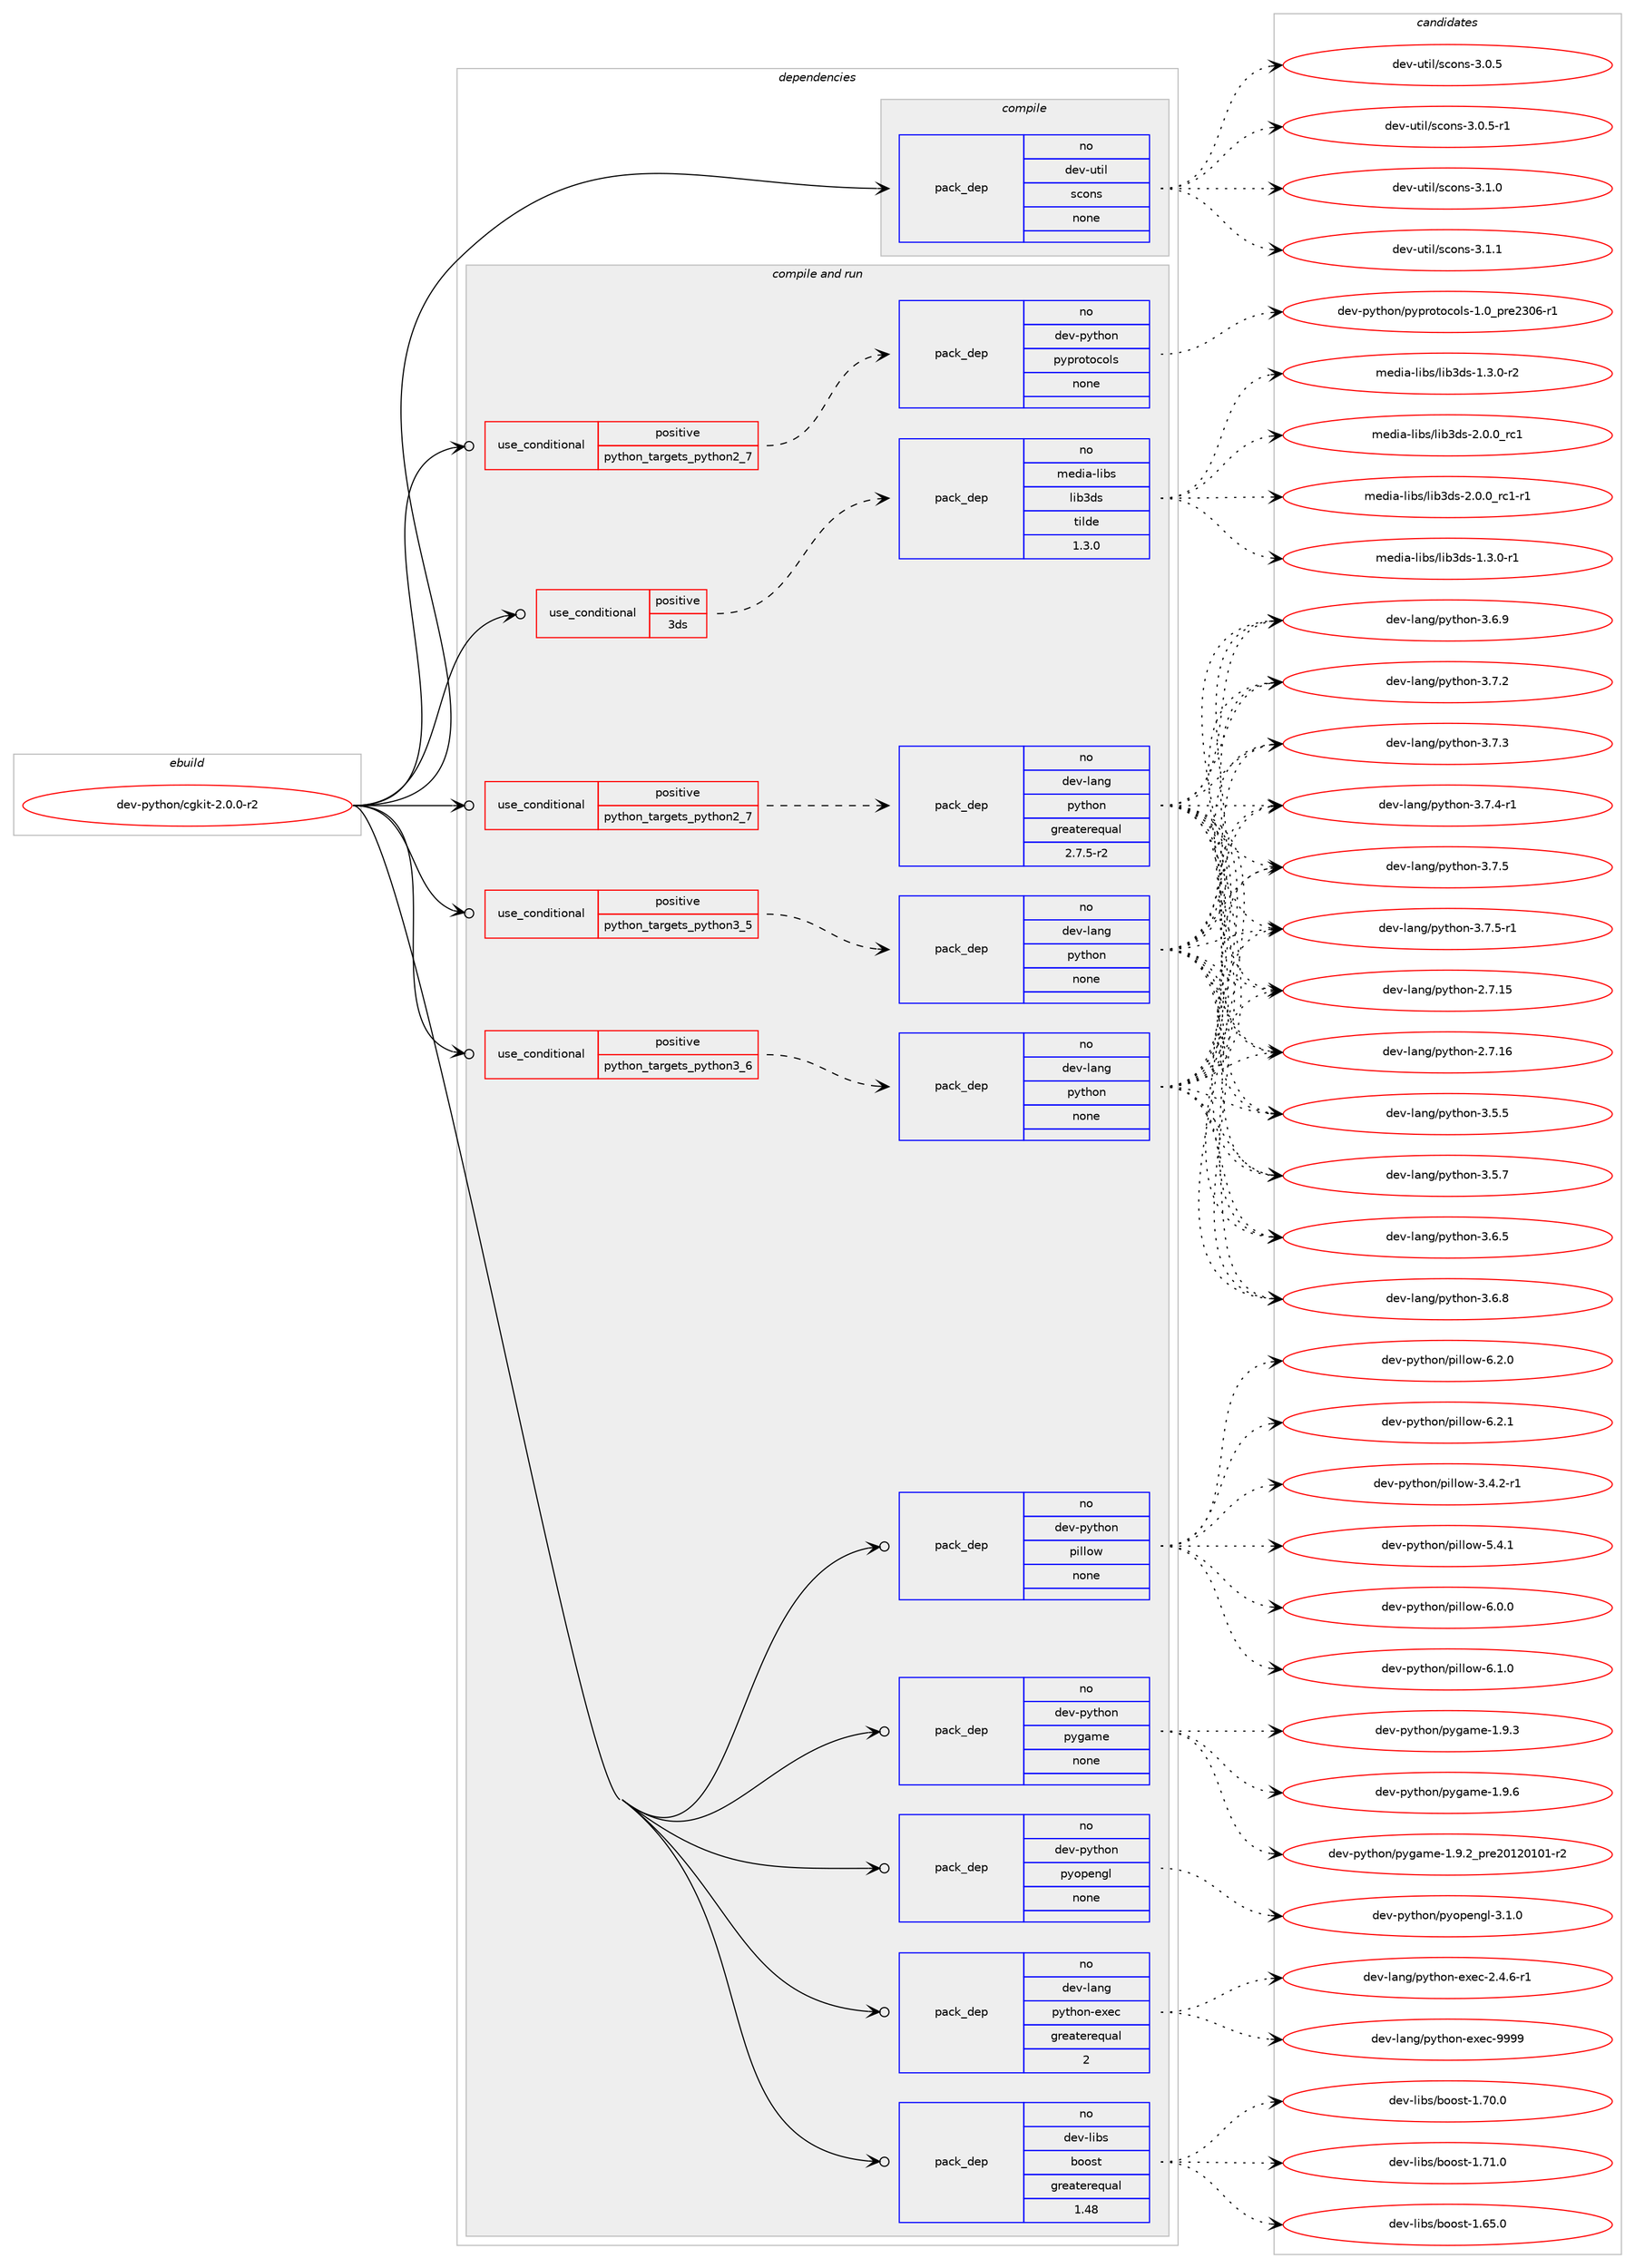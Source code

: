 digraph prolog {

# *************
# Graph options
# *************

newrank=true;
concentrate=true;
compound=true;
graph [rankdir=LR,fontname=Helvetica,fontsize=10,ranksep=1.5];#, ranksep=2.5, nodesep=0.2];
edge  [arrowhead=vee];
node  [fontname=Helvetica,fontsize=10];

# **********
# The ebuild
# **********

subgraph cluster_leftcol {
color=gray;
label=<<i>ebuild</i>>;
id [label="dev-python/cgkit-2.0.0-r2", color=red, width=4, href="../dev-python/cgkit-2.0.0-r2.svg"];
}

# ****************
# The dependencies
# ****************

subgraph cluster_midcol {
color=gray;
label=<<i>dependencies</i>>;
subgraph cluster_compile {
fillcolor="#eeeeee";
style=filled;
label=<<i>compile</i>>;
subgraph pack449366 {
dependency598542 [label=<<TABLE BORDER="0" CELLBORDER="1" CELLSPACING="0" CELLPADDING="4" WIDTH="220"><TR><TD ROWSPAN="6" CELLPADDING="30">pack_dep</TD></TR><TR><TD WIDTH="110">no</TD></TR><TR><TD>dev-util</TD></TR><TR><TD>scons</TD></TR><TR><TD>none</TD></TR><TR><TD></TD></TR></TABLE>>, shape=none, color=blue];
}
id:e -> dependency598542:w [weight=20,style="solid",arrowhead="vee"];
}
subgraph cluster_compileandrun {
fillcolor="#eeeeee";
style=filled;
label=<<i>compile and run</i>>;
subgraph cond137397 {
dependency598543 [label=<<TABLE BORDER="0" CELLBORDER="1" CELLSPACING="0" CELLPADDING="4"><TR><TD ROWSPAN="3" CELLPADDING="10">use_conditional</TD></TR><TR><TD>positive</TD></TR><TR><TD>3ds</TD></TR></TABLE>>, shape=none, color=red];
subgraph pack449367 {
dependency598544 [label=<<TABLE BORDER="0" CELLBORDER="1" CELLSPACING="0" CELLPADDING="4" WIDTH="220"><TR><TD ROWSPAN="6" CELLPADDING="30">pack_dep</TD></TR><TR><TD WIDTH="110">no</TD></TR><TR><TD>media-libs</TD></TR><TR><TD>lib3ds</TD></TR><TR><TD>tilde</TD></TR><TR><TD>1.3.0</TD></TR></TABLE>>, shape=none, color=blue];
}
dependency598543:e -> dependency598544:w [weight=20,style="dashed",arrowhead="vee"];
}
id:e -> dependency598543:w [weight=20,style="solid",arrowhead="odotvee"];
subgraph cond137398 {
dependency598545 [label=<<TABLE BORDER="0" CELLBORDER="1" CELLSPACING="0" CELLPADDING="4"><TR><TD ROWSPAN="3" CELLPADDING="10">use_conditional</TD></TR><TR><TD>positive</TD></TR><TR><TD>python_targets_python2_7</TD></TR></TABLE>>, shape=none, color=red];
subgraph pack449368 {
dependency598546 [label=<<TABLE BORDER="0" CELLBORDER="1" CELLSPACING="0" CELLPADDING="4" WIDTH="220"><TR><TD ROWSPAN="6" CELLPADDING="30">pack_dep</TD></TR><TR><TD WIDTH="110">no</TD></TR><TR><TD>dev-lang</TD></TR><TR><TD>python</TD></TR><TR><TD>greaterequal</TD></TR><TR><TD>2.7.5-r2</TD></TR></TABLE>>, shape=none, color=blue];
}
dependency598545:e -> dependency598546:w [weight=20,style="dashed",arrowhead="vee"];
}
id:e -> dependency598545:w [weight=20,style="solid",arrowhead="odotvee"];
subgraph cond137399 {
dependency598547 [label=<<TABLE BORDER="0" CELLBORDER="1" CELLSPACING="0" CELLPADDING="4"><TR><TD ROWSPAN="3" CELLPADDING="10">use_conditional</TD></TR><TR><TD>positive</TD></TR><TR><TD>python_targets_python2_7</TD></TR></TABLE>>, shape=none, color=red];
subgraph pack449369 {
dependency598548 [label=<<TABLE BORDER="0" CELLBORDER="1" CELLSPACING="0" CELLPADDING="4" WIDTH="220"><TR><TD ROWSPAN="6" CELLPADDING="30">pack_dep</TD></TR><TR><TD WIDTH="110">no</TD></TR><TR><TD>dev-python</TD></TR><TR><TD>pyprotocols</TD></TR><TR><TD>none</TD></TR><TR><TD></TD></TR></TABLE>>, shape=none, color=blue];
}
dependency598547:e -> dependency598548:w [weight=20,style="dashed",arrowhead="vee"];
}
id:e -> dependency598547:w [weight=20,style="solid",arrowhead="odotvee"];
subgraph cond137400 {
dependency598549 [label=<<TABLE BORDER="0" CELLBORDER="1" CELLSPACING="0" CELLPADDING="4"><TR><TD ROWSPAN="3" CELLPADDING="10">use_conditional</TD></TR><TR><TD>positive</TD></TR><TR><TD>python_targets_python3_5</TD></TR></TABLE>>, shape=none, color=red];
subgraph pack449370 {
dependency598550 [label=<<TABLE BORDER="0" CELLBORDER="1" CELLSPACING="0" CELLPADDING="4" WIDTH="220"><TR><TD ROWSPAN="6" CELLPADDING="30">pack_dep</TD></TR><TR><TD WIDTH="110">no</TD></TR><TR><TD>dev-lang</TD></TR><TR><TD>python</TD></TR><TR><TD>none</TD></TR><TR><TD></TD></TR></TABLE>>, shape=none, color=blue];
}
dependency598549:e -> dependency598550:w [weight=20,style="dashed",arrowhead="vee"];
}
id:e -> dependency598549:w [weight=20,style="solid",arrowhead="odotvee"];
subgraph cond137401 {
dependency598551 [label=<<TABLE BORDER="0" CELLBORDER="1" CELLSPACING="0" CELLPADDING="4"><TR><TD ROWSPAN="3" CELLPADDING="10">use_conditional</TD></TR><TR><TD>positive</TD></TR><TR><TD>python_targets_python3_6</TD></TR></TABLE>>, shape=none, color=red];
subgraph pack449371 {
dependency598552 [label=<<TABLE BORDER="0" CELLBORDER="1" CELLSPACING="0" CELLPADDING="4" WIDTH="220"><TR><TD ROWSPAN="6" CELLPADDING="30">pack_dep</TD></TR><TR><TD WIDTH="110">no</TD></TR><TR><TD>dev-lang</TD></TR><TR><TD>python</TD></TR><TR><TD>none</TD></TR><TR><TD></TD></TR></TABLE>>, shape=none, color=blue];
}
dependency598551:e -> dependency598552:w [weight=20,style="dashed",arrowhead="vee"];
}
id:e -> dependency598551:w [weight=20,style="solid",arrowhead="odotvee"];
subgraph pack449372 {
dependency598553 [label=<<TABLE BORDER="0" CELLBORDER="1" CELLSPACING="0" CELLPADDING="4" WIDTH="220"><TR><TD ROWSPAN="6" CELLPADDING="30">pack_dep</TD></TR><TR><TD WIDTH="110">no</TD></TR><TR><TD>dev-lang</TD></TR><TR><TD>python-exec</TD></TR><TR><TD>greaterequal</TD></TR><TR><TD>2</TD></TR></TABLE>>, shape=none, color=blue];
}
id:e -> dependency598553:w [weight=20,style="solid",arrowhead="odotvee"];
subgraph pack449373 {
dependency598554 [label=<<TABLE BORDER="0" CELLBORDER="1" CELLSPACING="0" CELLPADDING="4" WIDTH="220"><TR><TD ROWSPAN="6" CELLPADDING="30">pack_dep</TD></TR><TR><TD WIDTH="110">no</TD></TR><TR><TD>dev-libs</TD></TR><TR><TD>boost</TD></TR><TR><TD>greaterequal</TD></TR><TR><TD>1.48</TD></TR></TABLE>>, shape=none, color=blue];
}
id:e -> dependency598554:w [weight=20,style="solid",arrowhead="odotvee"];
subgraph pack449374 {
dependency598555 [label=<<TABLE BORDER="0" CELLBORDER="1" CELLSPACING="0" CELLPADDING="4" WIDTH="220"><TR><TD ROWSPAN="6" CELLPADDING="30">pack_dep</TD></TR><TR><TD WIDTH="110">no</TD></TR><TR><TD>dev-python</TD></TR><TR><TD>pillow</TD></TR><TR><TD>none</TD></TR><TR><TD></TD></TR></TABLE>>, shape=none, color=blue];
}
id:e -> dependency598555:w [weight=20,style="solid",arrowhead="odotvee"];
subgraph pack449375 {
dependency598556 [label=<<TABLE BORDER="0" CELLBORDER="1" CELLSPACING="0" CELLPADDING="4" WIDTH="220"><TR><TD ROWSPAN="6" CELLPADDING="30">pack_dep</TD></TR><TR><TD WIDTH="110">no</TD></TR><TR><TD>dev-python</TD></TR><TR><TD>pygame</TD></TR><TR><TD>none</TD></TR><TR><TD></TD></TR></TABLE>>, shape=none, color=blue];
}
id:e -> dependency598556:w [weight=20,style="solid",arrowhead="odotvee"];
subgraph pack449376 {
dependency598557 [label=<<TABLE BORDER="0" CELLBORDER="1" CELLSPACING="0" CELLPADDING="4" WIDTH="220"><TR><TD ROWSPAN="6" CELLPADDING="30">pack_dep</TD></TR><TR><TD WIDTH="110">no</TD></TR><TR><TD>dev-python</TD></TR><TR><TD>pyopengl</TD></TR><TR><TD>none</TD></TR><TR><TD></TD></TR></TABLE>>, shape=none, color=blue];
}
id:e -> dependency598557:w [weight=20,style="solid",arrowhead="odotvee"];
}
subgraph cluster_run {
fillcolor="#eeeeee";
style=filled;
label=<<i>run</i>>;
}
}

# **************
# The candidates
# **************

subgraph cluster_choices {
rank=same;
color=gray;
label=<<i>candidates</i>>;

subgraph choice449366 {
color=black;
nodesep=1;
choice100101118451171161051084711599111110115455146484653 [label="dev-util/scons-3.0.5", color=red, width=4,href="../dev-util/scons-3.0.5.svg"];
choice1001011184511711610510847115991111101154551464846534511449 [label="dev-util/scons-3.0.5-r1", color=red, width=4,href="../dev-util/scons-3.0.5-r1.svg"];
choice100101118451171161051084711599111110115455146494648 [label="dev-util/scons-3.1.0", color=red, width=4,href="../dev-util/scons-3.1.0.svg"];
choice100101118451171161051084711599111110115455146494649 [label="dev-util/scons-3.1.1", color=red, width=4,href="../dev-util/scons-3.1.1.svg"];
dependency598542:e -> choice100101118451171161051084711599111110115455146484653:w [style=dotted,weight="100"];
dependency598542:e -> choice1001011184511711610510847115991111101154551464846534511449:w [style=dotted,weight="100"];
dependency598542:e -> choice100101118451171161051084711599111110115455146494648:w [style=dotted,weight="100"];
dependency598542:e -> choice100101118451171161051084711599111110115455146494649:w [style=dotted,weight="100"];
}
subgraph choice449367 {
color=black;
nodesep=1;
choice1091011001059745108105981154710810598511001154549465146484511449 [label="media-libs/lib3ds-1.3.0-r1", color=red, width=4,href="../media-libs/lib3ds-1.3.0-r1.svg"];
choice1091011001059745108105981154710810598511001154549465146484511450 [label="media-libs/lib3ds-1.3.0-r2", color=red, width=4,href="../media-libs/lib3ds-1.3.0-r2.svg"];
choice109101100105974510810598115471081059851100115455046484648951149949 [label="media-libs/lib3ds-2.0.0_rc1", color=red, width=4,href="../media-libs/lib3ds-2.0.0_rc1.svg"];
choice1091011001059745108105981154710810598511001154550464846489511499494511449 [label="media-libs/lib3ds-2.0.0_rc1-r1", color=red, width=4,href="../media-libs/lib3ds-2.0.0_rc1-r1.svg"];
dependency598544:e -> choice1091011001059745108105981154710810598511001154549465146484511449:w [style=dotted,weight="100"];
dependency598544:e -> choice1091011001059745108105981154710810598511001154549465146484511450:w [style=dotted,weight="100"];
dependency598544:e -> choice109101100105974510810598115471081059851100115455046484648951149949:w [style=dotted,weight="100"];
dependency598544:e -> choice1091011001059745108105981154710810598511001154550464846489511499494511449:w [style=dotted,weight="100"];
}
subgraph choice449368 {
color=black;
nodesep=1;
choice10010111845108971101034711212111610411111045504655464953 [label="dev-lang/python-2.7.15", color=red, width=4,href="../dev-lang/python-2.7.15.svg"];
choice10010111845108971101034711212111610411111045504655464954 [label="dev-lang/python-2.7.16", color=red, width=4,href="../dev-lang/python-2.7.16.svg"];
choice100101118451089711010347112121116104111110455146534653 [label="dev-lang/python-3.5.5", color=red, width=4,href="../dev-lang/python-3.5.5.svg"];
choice100101118451089711010347112121116104111110455146534655 [label="dev-lang/python-3.5.7", color=red, width=4,href="../dev-lang/python-3.5.7.svg"];
choice100101118451089711010347112121116104111110455146544653 [label="dev-lang/python-3.6.5", color=red, width=4,href="../dev-lang/python-3.6.5.svg"];
choice100101118451089711010347112121116104111110455146544656 [label="dev-lang/python-3.6.8", color=red, width=4,href="../dev-lang/python-3.6.8.svg"];
choice100101118451089711010347112121116104111110455146544657 [label="dev-lang/python-3.6.9", color=red, width=4,href="../dev-lang/python-3.6.9.svg"];
choice100101118451089711010347112121116104111110455146554650 [label="dev-lang/python-3.7.2", color=red, width=4,href="../dev-lang/python-3.7.2.svg"];
choice100101118451089711010347112121116104111110455146554651 [label="dev-lang/python-3.7.3", color=red, width=4,href="../dev-lang/python-3.7.3.svg"];
choice1001011184510897110103471121211161041111104551465546524511449 [label="dev-lang/python-3.7.4-r1", color=red, width=4,href="../dev-lang/python-3.7.4-r1.svg"];
choice100101118451089711010347112121116104111110455146554653 [label="dev-lang/python-3.7.5", color=red, width=4,href="../dev-lang/python-3.7.5.svg"];
choice1001011184510897110103471121211161041111104551465546534511449 [label="dev-lang/python-3.7.5-r1", color=red, width=4,href="../dev-lang/python-3.7.5-r1.svg"];
dependency598546:e -> choice10010111845108971101034711212111610411111045504655464953:w [style=dotted,weight="100"];
dependency598546:e -> choice10010111845108971101034711212111610411111045504655464954:w [style=dotted,weight="100"];
dependency598546:e -> choice100101118451089711010347112121116104111110455146534653:w [style=dotted,weight="100"];
dependency598546:e -> choice100101118451089711010347112121116104111110455146534655:w [style=dotted,weight="100"];
dependency598546:e -> choice100101118451089711010347112121116104111110455146544653:w [style=dotted,weight="100"];
dependency598546:e -> choice100101118451089711010347112121116104111110455146544656:w [style=dotted,weight="100"];
dependency598546:e -> choice100101118451089711010347112121116104111110455146544657:w [style=dotted,weight="100"];
dependency598546:e -> choice100101118451089711010347112121116104111110455146554650:w [style=dotted,weight="100"];
dependency598546:e -> choice100101118451089711010347112121116104111110455146554651:w [style=dotted,weight="100"];
dependency598546:e -> choice1001011184510897110103471121211161041111104551465546524511449:w [style=dotted,weight="100"];
dependency598546:e -> choice100101118451089711010347112121116104111110455146554653:w [style=dotted,weight="100"];
dependency598546:e -> choice1001011184510897110103471121211161041111104551465546534511449:w [style=dotted,weight="100"];
}
subgraph choice449369 {
color=black;
nodesep=1;
choice1001011184511212111610411111047112121112114111116111991111081154549464895112114101505148544511449 [label="dev-python/pyprotocols-1.0_pre2306-r1", color=red, width=4,href="../dev-python/pyprotocols-1.0_pre2306-r1.svg"];
dependency598548:e -> choice1001011184511212111610411111047112121112114111116111991111081154549464895112114101505148544511449:w [style=dotted,weight="100"];
}
subgraph choice449370 {
color=black;
nodesep=1;
choice10010111845108971101034711212111610411111045504655464953 [label="dev-lang/python-2.7.15", color=red, width=4,href="../dev-lang/python-2.7.15.svg"];
choice10010111845108971101034711212111610411111045504655464954 [label="dev-lang/python-2.7.16", color=red, width=4,href="../dev-lang/python-2.7.16.svg"];
choice100101118451089711010347112121116104111110455146534653 [label="dev-lang/python-3.5.5", color=red, width=4,href="../dev-lang/python-3.5.5.svg"];
choice100101118451089711010347112121116104111110455146534655 [label="dev-lang/python-3.5.7", color=red, width=4,href="../dev-lang/python-3.5.7.svg"];
choice100101118451089711010347112121116104111110455146544653 [label="dev-lang/python-3.6.5", color=red, width=4,href="../dev-lang/python-3.6.5.svg"];
choice100101118451089711010347112121116104111110455146544656 [label="dev-lang/python-3.6.8", color=red, width=4,href="../dev-lang/python-3.6.8.svg"];
choice100101118451089711010347112121116104111110455146544657 [label="dev-lang/python-3.6.9", color=red, width=4,href="../dev-lang/python-3.6.9.svg"];
choice100101118451089711010347112121116104111110455146554650 [label="dev-lang/python-3.7.2", color=red, width=4,href="../dev-lang/python-3.7.2.svg"];
choice100101118451089711010347112121116104111110455146554651 [label="dev-lang/python-3.7.3", color=red, width=4,href="../dev-lang/python-3.7.3.svg"];
choice1001011184510897110103471121211161041111104551465546524511449 [label="dev-lang/python-3.7.4-r1", color=red, width=4,href="../dev-lang/python-3.7.4-r1.svg"];
choice100101118451089711010347112121116104111110455146554653 [label="dev-lang/python-3.7.5", color=red, width=4,href="../dev-lang/python-3.7.5.svg"];
choice1001011184510897110103471121211161041111104551465546534511449 [label="dev-lang/python-3.7.5-r1", color=red, width=4,href="../dev-lang/python-3.7.5-r1.svg"];
dependency598550:e -> choice10010111845108971101034711212111610411111045504655464953:w [style=dotted,weight="100"];
dependency598550:e -> choice10010111845108971101034711212111610411111045504655464954:w [style=dotted,weight="100"];
dependency598550:e -> choice100101118451089711010347112121116104111110455146534653:w [style=dotted,weight="100"];
dependency598550:e -> choice100101118451089711010347112121116104111110455146534655:w [style=dotted,weight="100"];
dependency598550:e -> choice100101118451089711010347112121116104111110455146544653:w [style=dotted,weight="100"];
dependency598550:e -> choice100101118451089711010347112121116104111110455146544656:w [style=dotted,weight="100"];
dependency598550:e -> choice100101118451089711010347112121116104111110455146544657:w [style=dotted,weight="100"];
dependency598550:e -> choice100101118451089711010347112121116104111110455146554650:w [style=dotted,weight="100"];
dependency598550:e -> choice100101118451089711010347112121116104111110455146554651:w [style=dotted,weight="100"];
dependency598550:e -> choice1001011184510897110103471121211161041111104551465546524511449:w [style=dotted,weight="100"];
dependency598550:e -> choice100101118451089711010347112121116104111110455146554653:w [style=dotted,weight="100"];
dependency598550:e -> choice1001011184510897110103471121211161041111104551465546534511449:w [style=dotted,weight="100"];
}
subgraph choice449371 {
color=black;
nodesep=1;
choice10010111845108971101034711212111610411111045504655464953 [label="dev-lang/python-2.7.15", color=red, width=4,href="../dev-lang/python-2.7.15.svg"];
choice10010111845108971101034711212111610411111045504655464954 [label="dev-lang/python-2.7.16", color=red, width=4,href="../dev-lang/python-2.7.16.svg"];
choice100101118451089711010347112121116104111110455146534653 [label="dev-lang/python-3.5.5", color=red, width=4,href="../dev-lang/python-3.5.5.svg"];
choice100101118451089711010347112121116104111110455146534655 [label="dev-lang/python-3.5.7", color=red, width=4,href="../dev-lang/python-3.5.7.svg"];
choice100101118451089711010347112121116104111110455146544653 [label="dev-lang/python-3.6.5", color=red, width=4,href="../dev-lang/python-3.6.5.svg"];
choice100101118451089711010347112121116104111110455146544656 [label="dev-lang/python-3.6.8", color=red, width=4,href="../dev-lang/python-3.6.8.svg"];
choice100101118451089711010347112121116104111110455146544657 [label="dev-lang/python-3.6.9", color=red, width=4,href="../dev-lang/python-3.6.9.svg"];
choice100101118451089711010347112121116104111110455146554650 [label="dev-lang/python-3.7.2", color=red, width=4,href="../dev-lang/python-3.7.2.svg"];
choice100101118451089711010347112121116104111110455146554651 [label="dev-lang/python-3.7.3", color=red, width=4,href="../dev-lang/python-3.7.3.svg"];
choice1001011184510897110103471121211161041111104551465546524511449 [label="dev-lang/python-3.7.4-r1", color=red, width=4,href="../dev-lang/python-3.7.4-r1.svg"];
choice100101118451089711010347112121116104111110455146554653 [label="dev-lang/python-3.7.5", color=red, width=4,href="../dev-lang/python-3.7.5.svg"];
choice1001011184510897110103471121211161041111104551465546534511449 [label="dev-lang/python-3.7.5-r1", color=red, width=4,href="../dev-lang/python-3.7.5-r1.svg"];
dependency598552:e -> choice10010111845108971101034711212111610411111045504655464953:w [style=dotted,weight="100"];
dependency598552:e -> choice10010111845108971101034711212111610411111045504655464954:w [style=dotted,weight="100"];
dependency598552:e -> choice100101118451089711010347112121116104111110455146534653:w [style=dotted,weight="100"];
dependency598552:e -> choice100101118451089711010347112121116104111110455146534655:w [style=dotted,weight="100"];
dependency598552:e -> choice100101118451089711010347112121116104111110455146544653:w [style=dotted,weight="100"];
dependency598552:e -> choice100101118451089711010347112121116104111110455146544656:w [style=dotted,weight="100"];
dependency598552:e -> choice100101118451089711010347112121116104111110455146544657:w [style=dotted,weight="100"];
dependency598552:e -> choice100101118451089711010347112121116104111110455146554650:w [style=dotted,weight="100"];
dependency598552:e -> choice100101118451089711010347112121116104111110455146554651:w [style=dotted,weight="100"];
dependency598552:e -> choice1001011184510897110103471121211161041111104551465546524511449:w [style=dotted,weight="100"];
dependency598552:e -> choice100101118451089711010347112121116104111110455146554653:w [style=dotted,weight="100"];
dependency598552:e -> choice1001011184510897110103471121211161041111104551465546534511449:w [style=dotted,weight="100"];
}
subgraph choice449372 {
color=black;
nodesep=1;
choice10010111845108971101034711212111610411111045101120101994550465246544511449 [label="dev-lang/python-exec-2.4.6-r1", color=red, width=4,href="../dev-lang/python-exec-2.4.6-r1.svg"];
choice10010111845108971101034711212111610411111045101120101994557575757 [label="dev-lang/python-exec-9999", color=red, width=4,href="../dev-lang/python-exec-9999.svg"];
dependency598553:e -> choice10010111845108971101034711212111610411111045101120101994550465246544511449:w [style=dotted,weight="100"];
dependency598553:e -> choice10010111845108971101034711212111610411111045101120101994557575757:w [style=dotted,weight="100"];
}
subgraph choice449373 {
color=black;
nodesep=1;
choice1001011184510810598115479811111111511645494654534648 [label="dev-libs/boost-1.65.0", color=red, width=4,href="../dev-libs/boost-1.65.0.svg"];
choice1001011184510810598115479811111111511645494655484648 [label="dev-libs/boost-1.70.0", color=red, width=4,href="../dev-libs/boost-1.70.0.svg"];
choice1001011184510810598115479811111111511645494655494648 [label="dev-libs/boost-1.71.0", color=red, width=4,href="../dev-libs/boost-1.71.0.svg"];
dependency598554:e -> choice1001011184510810598115479811111111511645494654534648:w [style=dotted,weight="100"];
dependency598554:e -> choice1001011184510810598115479811111111511645494655484648:w [style=dotted,weight="100"];
dependency598554:e -> choice1001011184510810598115479811111111511645494655494648:w [style=dotted,weight="100"];
}
subgraph choice449374 {
color=black;
nodesep=1;
choice10010111845112121116104111110471121051081081111194551465246504511449 [label="dev-python/pillow-3.4.2-r1", color=red, width=4,href="../dev-python/pillow-3.4.2-r1.svg"];
choice1001011184511212111610411111047112105108108111119455346524649 [label="dev-python/pillow-5.4.1", color=red, width=4,href="../dev-python/pillow-5.4.1.svg"];
choice1001011184511212111610411111047112105108108111119455446484648 [label="dev-python/pillow-6.0.0", color=red, width=4,href="../dev-python/pillow-6.0.0.svg"];
choice1001011184511212111610411111047112105108108111119455446494648 [label="dev-python/pillow-6.1.0", color=red, width=4,href="../dev-python/pillow-6.1.0.svg"];
choice1001011184511212111610411111047112105108108111119455446504648 [label="dev-python/pillow-6.2.0", color=red, width=4,href="../dev-python/pillow-6.2.0.svg"];
choice1001011184511212111610411111047112105108108111119455446504649 [label="dev-python/pillow-6.2.1", color=red, width=4,href="../dev-python/pillow-6.2.1.svg"];
dependency598555:e -> choice10010111845112121116104111110471121051081081111194551465246504511449:w [style=dotted,weight="100"];
dependency598555:e -> choice1001011184511212111610411111047112105108108111119455346524649:w [style=dotted,weight="100"];
dependency598555:e -> choice1001011184511212111610411111047112105108108111119455446484648:w [style=dotted,weight="100"];
dependency598555:e -> choice1001011184511212111610411111047112105108108111119455446494648:w [style=dotted,weight="100"];
dependency598555:e -> choice1001011184511212111610411111047112105108108111119455446504648:w [style=dotted,weight="100"];
dependency598555:e -> choice1001011184511212111610411111047112105108108111119455446504649:w [style=dotted,weight="100"];
}
subgraph choice449375 {
color=black;
nodesep=1;
choice1001011184511212111610411111047112121103971091014549465746509511211410150484950484948494511450 [label="dev-python/pygame-1.9.2_pre20120101-r2", color=red, width=4,href="../dev-python/pygame-1.9.2_pre20120101-r2.svg"];
choice100101118451121211161041111104711212110397109101454946574651 [label="dev-python/pygame-1.9.3", color=red, width=4,href="../dev-python/pygame-1.9.3.svg"];
choice100101118451121211161041111104711212110397109101454946574654 [label="dev-python/pygame-1.9.6", color=red, width=4,href="../dev-python/pygame-1.9.6.svg"];
dependency598556:e -> choice1001011184511212111610411111047112121103971091014549465746509511211410150484950484948494511450:w [style=dotted,weight="100"];
dependency598556:e -> choice100101118451121211161041111104711212110397109101454946574651:w [style=dotted,weight="100"];
dependency598556:e -> choice100101118451121211161041111104711212110397109101454946574654:w [style=dotted,weight="100"];
}
subgraph choice449376 {
color=black;
nodesep=1;
choice1001011184511212111610411111047112121111112101110103108455146494648 [label="dev-python/pyopengl-3.1.0", color=red, width=4,href="../dev-python/pyopengl-3.1.0.svg"];
dependency598557:e -> choice1001011184511212111610411111047112121111112101110103108455146494648:w [style=dotted,weight="100"];
}
}

}

